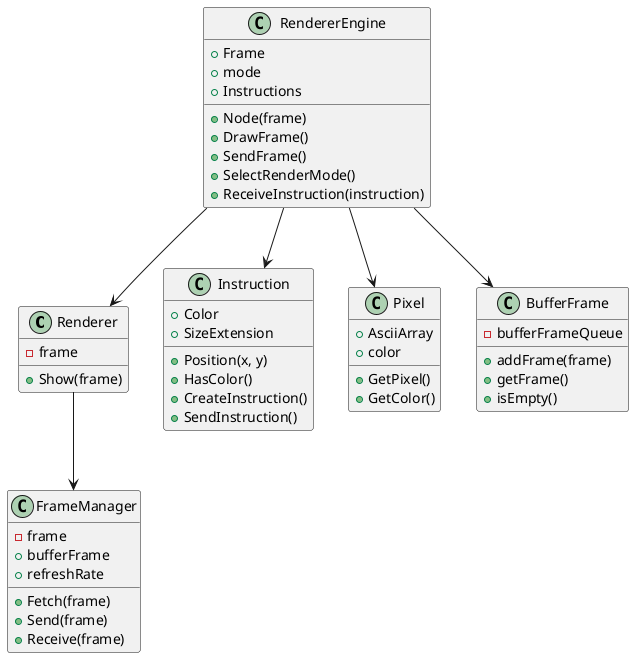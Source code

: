@startuml
class Renderer {
    -frame
    +Show(frame)
}

class FrameManager {
    -frame
    +bufferFrame
    +refreshRate
    +Fetch(frame)
    +Send(frame)
    +Receive(frame)
}

class RendererEngine {
    +Node(frame)
    +Frame
    +mode
    +Instructions
    +DrawFrame()
    +SendFrame()
    +SelectRenderMode()
    +ReceiveInstruction(instruction)
}

class Instruction {
    +Color
    +SizeExtension
    +Position(x, y)
    +HasColor()
    +CreateInstruction()
    +SendInstruction()
}

class Pixel {
    +AsciiArray
    +color
    +GetPixel()
    +GetColor()
}

class BufferFrame {
    -bufferFrameQueue
    +addFrame(frame)
    +getFrame()
    +isEmpty()
}

Renderer --> FrameManager
RendererEngine --> Renderer
RendererEngine --> Instruction
RendererEngine --> Pixel
RendererEngine --> BufferFrame
@enduml
